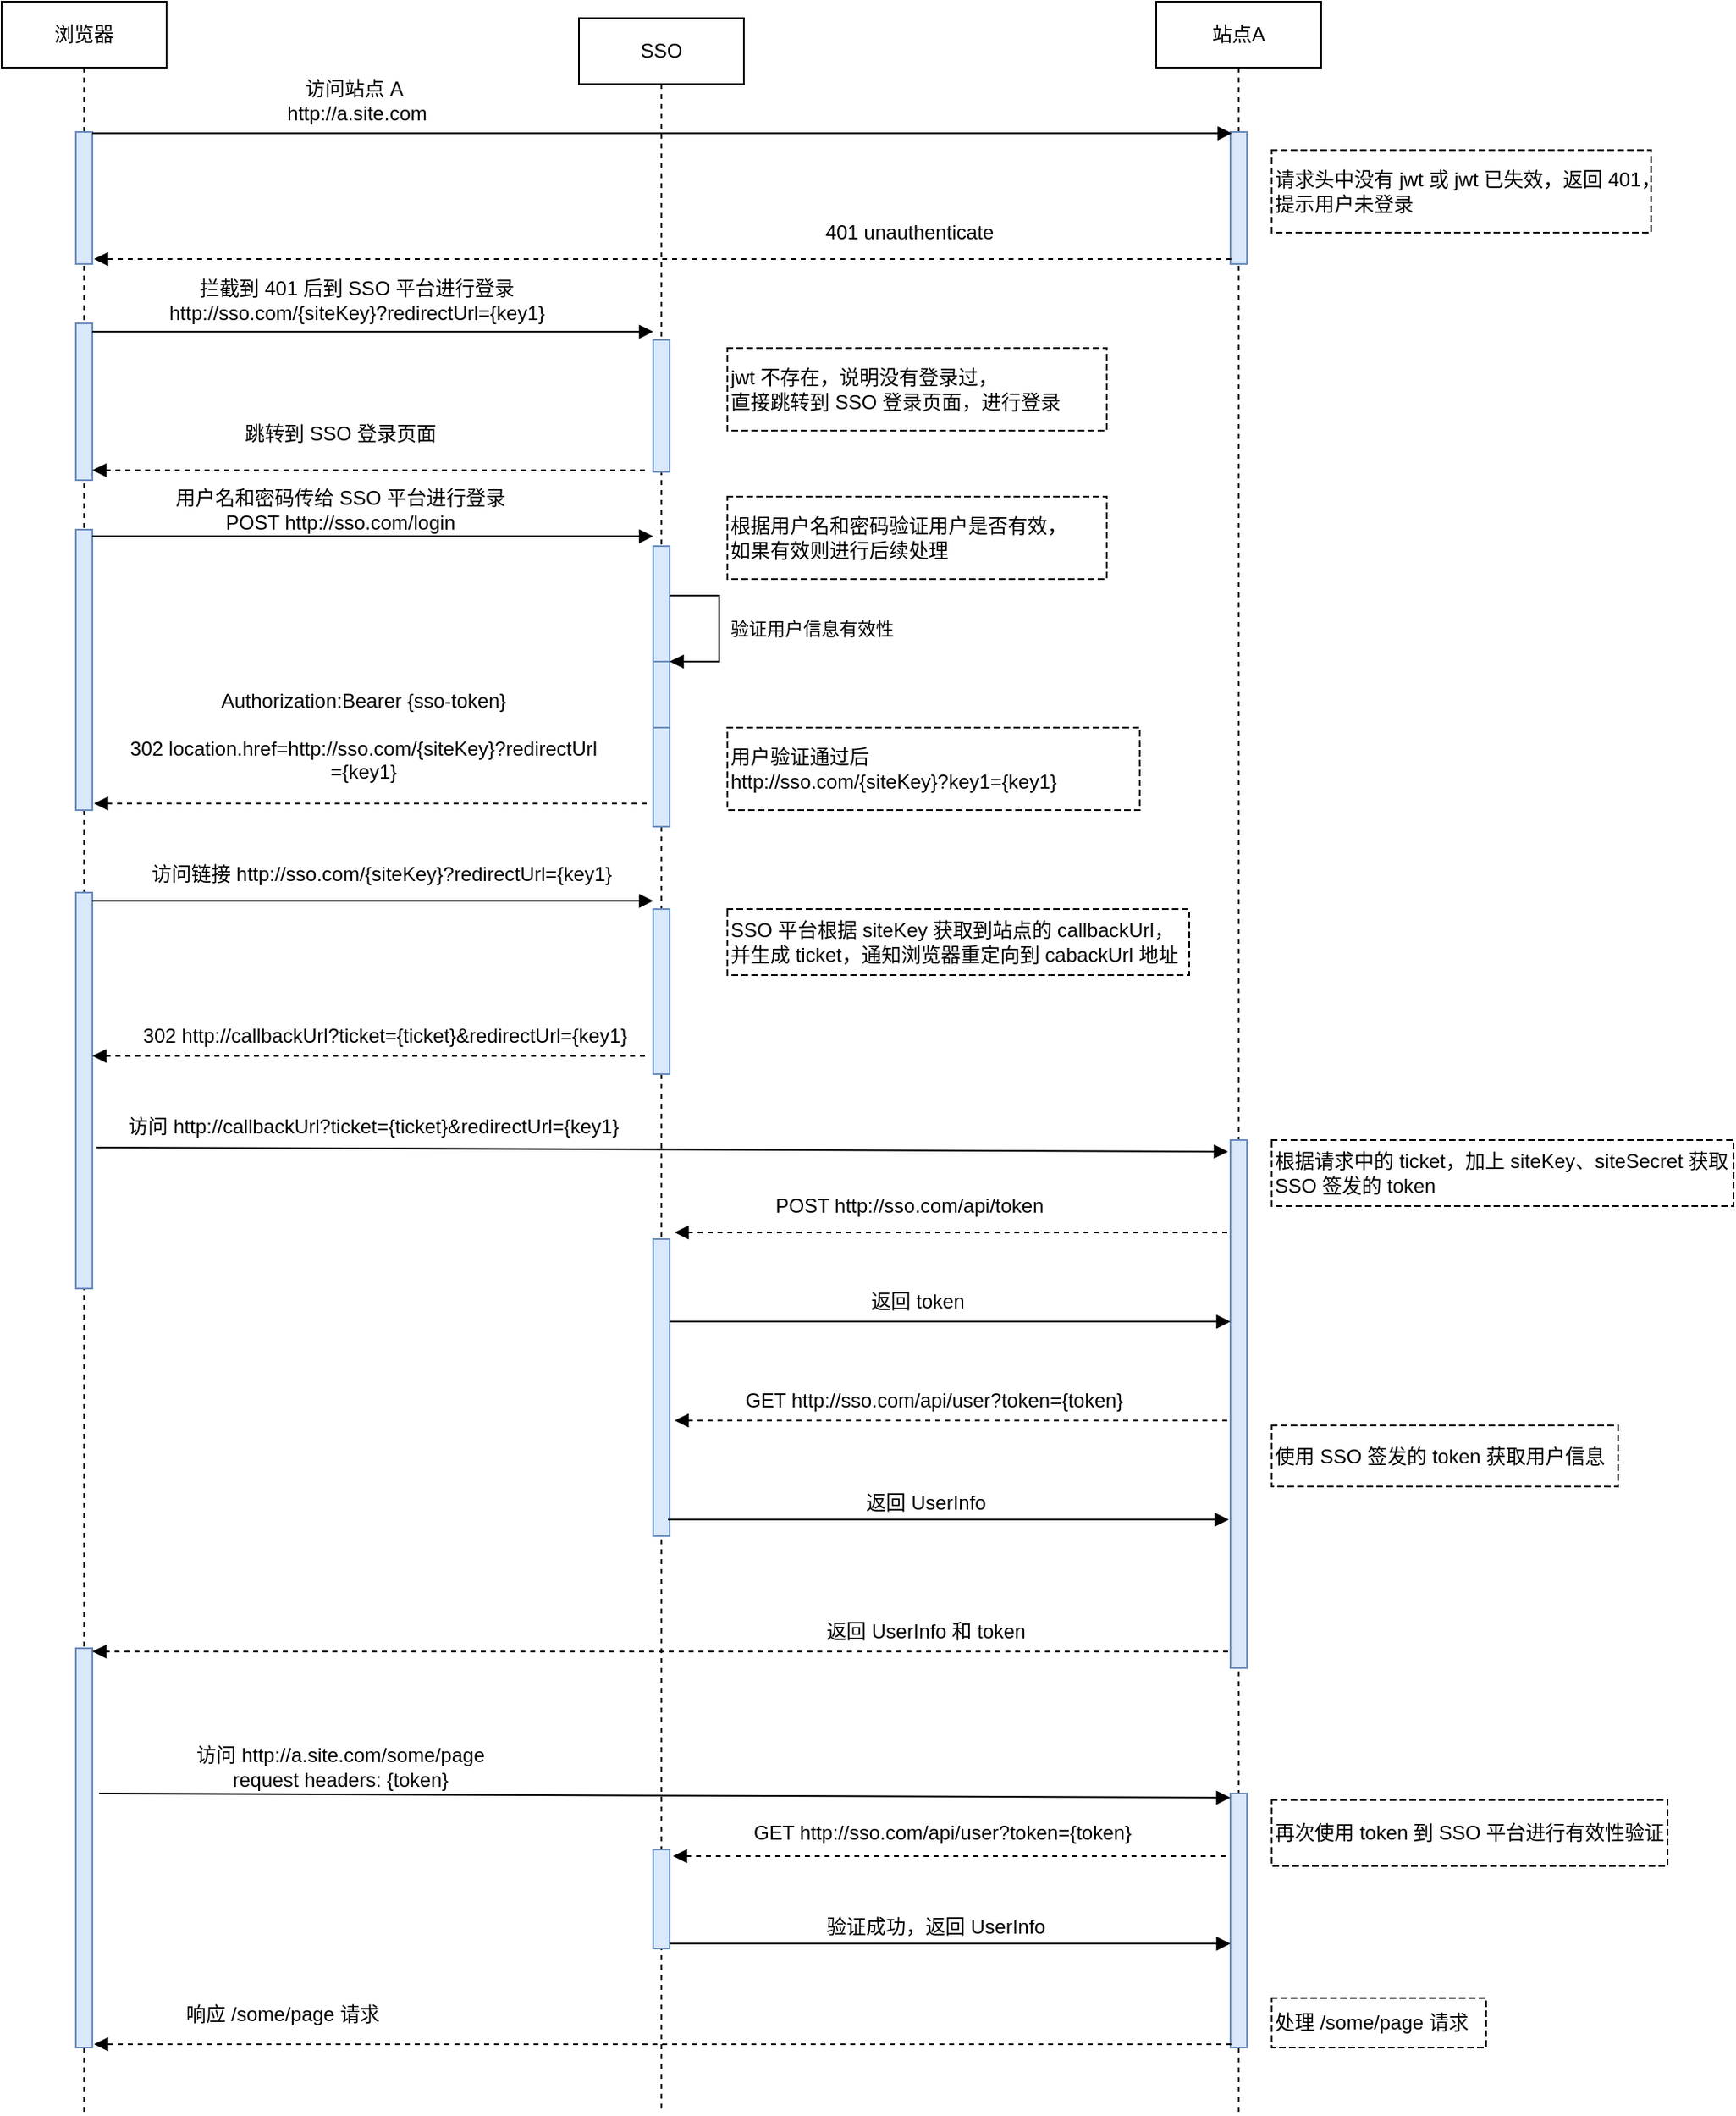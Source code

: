 <mxfile version="20.3.0" type="device"><diagram id="zJ6M-2Vht2vHARnjr8Wu" name="第 1 页"><mxGraphModel dx="1865" dy="649" grid="1" gridSize="10" guides="1" tooltips="1" connect="1" arrows="1" fold="1" page="1" pageScale="1" pageWidth="827" pageHeight="1169" math="0" shadow="0"><root><mxCell id="0"/><mxCell id="1" parent="0"/><mxCell id="zZzqo6-h3HzQXt4KXZ51-4" value="浏览器" style="shape=umlLifeline;perimeter=lifelinePerimeter;whiteSpace=wrap;html=1;container=1;collapsible=0;recursiveResize=0;outlineConnect=0;" parent="1" vertex="1"><mxGeometry x="-50" y="160" width="100" height="1280" as="geometry"/></mxCell><mxCell id="zZzqo6-h3HzQXt4KXZ51-9" value="" style="html=1;points=[];perimeter=orthogonalPerimeter;fillColor=#dae8fc;strokeColor=#6c8ebf;" parent="zZzqo6-h3HzQXt4KXZ51-4" vertex="1"><mxGeometry x="45" y="79" width="10" height="80" as="geometry"/></mxCell><mxCell id="9OQQpup7POpR47NTPJMC-11" value="" style="html=1;points=[];perimeter=orthogonalPerimeter;fillColor=#dae8fc;strokeColor=#6c8ebf;" parent="zZzqo6-h3HzQXt4KXZ51-4" vertex="1"><mxGeometry x="45" y="195" width="10" height="95" as="geometry"/></mxCell><mxCell id="9OQQpup7POpR47NTPJMC-18" value="" style="html=1;points=[];perimeter=orthogonalPerimeter;fillColor=#dae8fc;strokeColor=#6c8ebf;" parent="zZzqo6-h3HzQXt4KXZ51-4" vertex="1"><mxGeometry x="45" y="320" width="10" height="170" as="geometry"/></mxCell><mxCell id="9OQQpup7POpR47NTPJMC-38" value="" style="html=1;points=[];perimeter=orthogonalPerimeter;fillColor=#dae8fc;strokeColor=#6c8ebf;" parent="zZzqo6-h3HzQXt4KXZ51-4" vertex="1"><mxGeometry x="45" y="540" width="10" height="240" as="geometry"/></mxCell><mxCell id="9OQQpup7POpR47NTPJMC-66" value="" style="html=1;points=[];perimeter=orthogonalPerimeter;fillColor=#dae8fc;strokeColor=#6c8ebf;" parent="zZzqo6-h3HzQXt4KXZ51-4" vertex="1"><mxGeometry x="45" y="998" width="10" height="242" as="geometry"/></mxCell><mxCell id="9OQQpup7POpR47NTPJMC-65" value="" style="html=1;verticalAlign=bottom;labelBackgroundColor=none;endArrow=block;endFill=1;dashed=1;rounded=0;" parent="zZzqo6-h3HzQXt4KXZ51-4" source="zZzqo6-h3HzQXt4KXZ51-6" edge="1"><mxGeometry width="160" relative="1" as="geometry"><mxPoint x="390" y="1000" as="sourcePoint"/><mxPoint x="55" y="1000" as="targetPoint"/></mxGeometry></mxCell><mxCell id="zZzqo6-h3HzQXt4KXZ51-5" value="SSO" style="shape=umlLifeline;perimeter=lifelinePerimeter;whiteSpace=wrap;html=1;container=1;collapsible=0;recursiveResize=0;outlineConnect=0;" parent="1" vertex="1"><mxGeometry x="300" y="170" width="100" height="1270" as="geometry"/></mxCell><mxCell id="9OQQpup7POpR47NTPJMC-13" value="" style="html=1;points=[];perimeter=orthogonalPerimeter;fillColor=#dae8fc;strokeColor=#6c8ebf;" parent="zZzqo6-h3HzQXt4KXZ51-5" vertex="1"><mxGeometry x="45" y="195" width="10" height="80" as="geometry"/></mxCell><mxCell id="9OQQpup7POpR47NTPJMC-16" value="" style="html=1;verticalAlign=bottom;labelBackgroundColor=none;endArrow=block;endFill=1;dashed=1;rounded=0;" parent="zZzqo6-h3HzQXt4KXZ51-5" edge="1"><mxGeometry width="160" relative="1" as="geometry"><mxPoint x="40" y="274" as="sourcePoint"/><mxPoint x="-295" y="274" as="targetPoint"/></mxGeometry></mxCell><mxCell id="9OQQpup7POpR47NTPJMC-20" value="" style="html=1;points=[];perimeter=orthogonalPerimeter;fillColor=#dae8fc;strokeColor=#6c8ebf;" parent="zZzqo6-h3HzQXt4KXZ51-5" vertex="1"><mxGeometry x="45" y="320" width="10" height="170" as="geometry"/></mxCell><mxCell id="9OQQpup7POpR47NTPJMC-32" value="" style="html=1;points=[];perimeter=orthogonalPerimeter;fillColor=#dae8fc;strokeColor=#6c8ebf;" parent="zZzqo6-h3HzQXt4KXZ51-5" vertex="1"><mxGeometry x="45" y="390" width="10" height="40" as="geometry"/></mxCell><mxCell id="9OQQpup7POpR47NTPJMC-33" value="&amp;nbsp;验证用户信息有效性" style="edgeStyle=orthogonalEdgeStyle;html=1;align=left;spacingLeft=2;endArrow=block;rounded=0;entryX=1;entryY=0;" parent="zZzqo6-h3HzQXt4KXZ51-5" target="9OQQpup7POpR47NTPJMC-32" edge="1"><mxGeometry relative="1" as="geometry"><mxPoint x="55" y="350" as="sourcePoint"/><Array as="points"><mxPoint x="85" y="350"/></Array></mxGeometry></mxCell><mxCell id="9OQQpup7POpR47NTPJMC-41" value="" style="html=1;points=[];perimeter=orthogonalPerimeter;fillColor=#dae8fc;strokeColor=#6c8ebf;" parent="zZzqo6-h3HzQXt4KXZ51-5" vertex="1"><mxGeometry x="45" y="540" width="10" height="100" as="geometry"/></mxCell><mxCell id="9OQQpup7POpR47NTPJMC-48" value="" style="html=1;points=[];perimeter=orthogonalPerimeter;fillColor=#dae8fc;strokeColor=#6c8ebf;" parent="zZzqo6-h3HzQXt4KXZ51-5" vertex="1"><mxGeometry x="45" y="740" width="10" height="180" as="geometry"/></mxCell><mxCell id="9OQQpup7POpR47NTPJMC-36" value="&lt;span style=&quot;text-align: left;&quot;&gt;Authorization&lt;/span&gt;:&lt;span style=&quot;text-align: left;&quot;&gt;Bearer&amp;nbsp;&lt;/span&gt;{sso-token}&lt;br&gt;&lt;br&gt;302 location.href=http://sso.com/{siteKey}?redirectUrl&lt;br&gt;={key1}" style="text;html=1;align=center;verticalAlign=middle;resizable=0;points=[];autosize=1;strokeColor=none;fillColor=none;" parent="zZzqo6-h3HzQXt4KXZ51-5" vertex="1"><mxGeometry x="-286" y="400" width="310" height="70" as="geometry"/></mxCell><mxCell id="9OQQpup7POpR47NTPJMC-73" value="" style="html=1;points=[];perimeter=orthogonalPerimeter;fillColor=#dae8fc;strokeColor=#6c8ebf;" parent="zZzqo6-h3HzQXt4KXZ51-5" vertex="1"><mxGeometry x="45" y="1110" width="10" height="60" as="geometry"/></mxCell><mxCell id="zZzqo6-h3HzQXt4KXZ51-6" value="站点A" style="shape=umlLifeline;perimeter=lifelinePerimeter;whiteSpace=wrap;html=1;container=1;collapsible=0;recursiveResize=0;outlineConnect=0;" parent="1" vertex="1"><mxGeometry x="650" y="160" width="100" height="1280" as="geometry"/></mxCell><mxCell id="zZzqo6-h3HzQXt4KXZ51-11" value="" style="html=1;points=[];perimeter=orthogonalPerimeter;fillColor=#dae8fc;strokeColor=#6c8ebf;" parent="zZzqo6-h3HzQXt4KXZ51-6" vertex="1"><mxGeometry x="45" y="79" width="10" height="80" as="geometry"/></mxCell><mxCell id="9OQQpup7POpR47NTPJMC-46" value="" style="html=1;points=[];perimeter=orthogonalPerimeter;fillColor=#dae8fc;strokeColor=#6c8ebf;" parent="zZzqo6-h3HzQXt4KXZ51-6" vertex="1"><mxGeometry x="45" y="690" width="10" height="320" as="geometry"/></mxCell><mxCell id="9OQQpup7POpR47NTPJMC-70" value="" style="html=1;points=[];perimeter=orthogonalPerimeter;fillColor=#dae8fc;strokeColor=#6c8ebf;" parent="zZzqo6-h3HzQXt4KXZ51-6" vertex="1"><mxGeometry x="45" y="1086" width="10" height="154" as="geometry"/></mxCell><mxCell id="zZzqo6-h3HzQXt4KXZ51-8" value="访问站点 A&amp;nbsp;&lt;br&gt;http://a.site.com" style="text;html=1;align=center;verticalAlign=middle;resizable=0;points=[];autosize=1;strokeColor=none;fillColor=none;" parent="1" vertex="1"><mxGeometry x="110" y="200" width="110" height="40" as="geometry"/></mxCell><mxCell id="zZzqo6-h3HzQXt4KXZ51-7" value="" style="html=1;verticalAlign=bottom;endArrow=block;rounded=0;startArrow=none;entryX=0.08;entryY=0.01;entryDx=0;entryDy=0;entryPerimeter=0;" parent="1" source="zZzqo6-h3HzQXt4KXZ51-9" target="zZzqo6-h3HzQXt4KXZ51-11" edge="1"><mxGeometry width="80" relative="1" as="geometry"><mxPoint y="240" as="sourcePoint"/><mxPoint x="670" y="240" as="targetPoint"/></mxGeometry></mxCell><mxCell id="zZzqo6-h3HzQXt4KXZ51-13" value="请求头中没有 jwt 或 jwt 已失效，返回 401，&lt;br&gt;提示用户未登录&lt;br&gt;" style="shape=partialRectangle;html=1;top=1;align=left;dashed=1;" parent="1" vertex="1"><mxGeometry x="720" y="250" width="230" height="50" as="geometry"/></mxCell><mxCell id="9OQQpup7POpR47NTPJMC-9" value="" style="html=1;verticalAlign=bottom;labelBackgroundColor=none;endArrow=block;endFill=1;dashed=1;rounded=0;" parent="1" edge="1"><mxGeometry width="160" relative="1" as="geometry"><mxPoint x="695.5" y="316" as="sourcePoint"/><mxPoint x="6" y="316" as="targetPoint"/></mxGeometry></mxCell><mxCell id="9OQQpup7POpR47NTPJMC-10" value="401&amp;nbsp;unauthenticate" style="text;html=1;align=center;verticalAlign=middle;resizable=0;points=[];autosize=1;strokeColor=none;fillColor=none;" parent="1" vertex="1"><mxGeometry x="435" y="285" width="130" height="30" as="geometry"/></mxCell><mxCell id="9OQQpup7POpR47NTPJMC-12" value="" style="html=1;verticalAlign=bottom;endArrow=block;rounded=0;startArrow=none;entryX=0.5;entryY=0.063;entryDx=0;entryDy=0;entryPerimeter=0;" parent="1" edge="1"><mxGeometry width="80" relative="1" as="geometry"><mxPoint x="5" y="360" as="sourcePoint"/><mxPoint x="345" y="360.04" as="targetPoint"/></mxGeometry></mxCell><mxCell id="9OQQpup7POpR47NTPJMC-14" value="拦截到 401 后到 SSO 平台进行登录&lt;br&gt;http://sso.com/{siteKey}?redirectUrl={key1}" style="text;html=1;align=center;verticalAlign=middle;resizable=0;points=[];autosize=1;strokeColor=none;fillColor=none;" parent="1" vertex="1"><mxGeometry x="40" y="321" width="250" height="40" as="geometry"/></mxCell><mxCell id="9OQQpup7POpR47NTPJMC-15" value="jwt 不存在，说明没有登录过，&lt;br&gt;直接跳转到 SSO 登录页面，进行登录&amp;nbsp;" style="shape=partialRectangle;html=1;top=1;align=left;dashed=1;" parent="1" vertex="1"><mxGeometry x="390" y="370" width="230" height="50" as="geometry"/></mxCell><mxCell id="9OQQpup7POpR47NTPJMC-17" value="跳转到 SSO 登录页面" style="text;html=1;align=center;verticalAlign=middle;resizable=0;points=[];autosize=1;strokeColor=none;fillColor=none;" parent="1" vertex="1"><mxGeometry x="85" y="407" width="140" height="30" as="geometry"/></mxCell><mxCell id="9OQQpup7POpR47NTPJMC-19" value="" style="html=1;verticalAlign=bottom;endArrow=block;rounded=0;startArrow=none;entryX=0.5;entryY=0.063;entryDx=0;entryDy=0;entryPerimeter=0;" parent="1" edge="1"><mxGeometry width="80" relative="1" as="geometry"><mxPoint x="5" y="484" as="sourcePoint"/><mxPoint x="345" y="484.04" as="targetPoint"/></mxGeometry></mxCell><mxCell id="9OQQpup7POpR47NTPJMC-22" value="用户名和密码传给 SSO 平台进行登录&lt;br&gt;POST http://sso.com/login" style="text;html=1;align=center;verticalAlign=middle;resizable=0;points=[];autosize=1;strokeColor=none;fillColor=none;" parent="1" vertex="1"><mxGeometry x="45" y="448" width="220" height="40" as="geometry"/></mxCell><mxCell id="9OQQpup7POpR47NTPJMC-34" value="根据用户名和密码验证用户是否有效，&lt;br&gt;如果有效则进行后续处理" style="shape=partialRectangle;html=1;top=1;align=left;dashed=1;" parent="1" vertex="1"><mxGeometry x="390" y="460" width="230" height="50" as="geometry"/></mxCell><mxCell id="9OQQpup7POpR47NTPJMC-35" value="" style="html=1;verticalAlign=bottom;labelBackgroundColor=none;endArrow=block;endFill=1;dashed=1;rounded=0;" parent="1" edge="1"><mxGeometry width="160" relative="1" as="geometry"><mxPoint x="341" y="646" as="sourcePoint"/><mxPoint x="6" y="646" as="targetPoint"/></mxGeometry></mxCell><mxCell id="9OQQpup7POpR47NTPJMC-37" value="用户验证通过后&lt;br&gt;&lt;span style=&quot;text-align: center;&quot;&gt;http://sso.com/{siteKey}?key1={key1}&lt;/span&gt;" style="shape=partialRectangle;html=1;top=1;align=left;dashed=1;" parent="1" vertex="1"><mxGeometry x="390" y="600" width="250" height="50" as="geometry"/></mxCell><mxCell id="9OQQpup7POpR47NTPJMC-39" value="" style="html=1;verticalAlign=bottom;endArrow=block;rounded=0;startArrow=none;entryX=0.5;entryY=0.063;entryDx=0;entryDy=0;entryPerimeter=0;" parent="1" edge="1"><mxGeometry width="80" relative="1" as="geometry"><mxPoint x="5" y="705" as="sourcePoint"/><mxPoint x="345" y="705.04" as="targetPoint"/></mxGeometry></mxCell><mxCell id="9OQQpup7POpR47NTPJMC-42" value="SSO 平台根据 siteKey 获取到站点的 callbackUrl，&lt;br&gt;并生成 ticket，通知浏览器重定向到 cabackUrl 地址" style="shape=partialRectangle;html=1;top=1;align=left;dashed=1;" parent="1" vertex="1"><mxGeometry x="390" y="710" width="280" height="40" as="geometry"/></mxCell><mxCell id="9OQQpup7POpR47NTPJMC-43" value="" style="html=1;verticalAlign=bottom;labelBackgroundColor=none;endArrow=block;endFill=1;dashed=1;rounded=0;" parent="1" edge="1"><mxGeometry width="160" relative="1" as="geometry"><mxPoint x="340" y="799" as="sourcePoint"/><mxPoint x="5" y="799" as="targetPoint"/></mxGeometry></mxCell><mxCell id="9OQQpup7POpR47NTPJMC-44" value="302 http://callbackUrl?ticket={ticket}&amp;amp;redirectUrl={key1}" style="text;html=1;align=center;verticalAlign=middle;resizable=0;points=[];autosize=1;strokeColor=none;fillColor=none;" parent="1" vertex="1"><mxGeometry x="22" y="772" width="320" height="30" as="geometry"/></mxCell><mxCell id="9OQQpup7POpR47NTPJMC-45" value="" style="html=1;verticalAlign=bottom;endArrow=block;rounded=0;startArrow=none;exitX=1.36;exitY=0.959;exitDx=0;exitDy=0;exitPerimeter=0;" parent="1" edge="1"><mxGeometry width="80" relative="1" as="geometry"><mxPoint x="7.6" y="854.44" as="sourcePoint"/><mxPoint x="693.5" y="857" as="targetPoint"/></mxGeometry></mxCell><mxCell id="9OQQpup7POpR47NTPJMC-47" value="访问 http://callbackUrl?ticket={ticket}&amp;amp;redirectUrl={key1}" style="text;html=1;align=center;verticalAlign=middle;resizable=0;points=[];autosize=1;strokeColor=none;fillColor=none;" parent="1" vertex="1"><mxGeometry x="15" y="827" width="320" height="30" as="geometry"/></mxCell><mxCell id="9OQQpup7POpR47NTPJMC-49" value="根据请求中的 ticket，加上 siteKey、siteSecret 获取&lt;br&gt;SSO 签发的 token" style="shape=partialRectangle;html=1;top=1;align=left;dashed=1;" parent="1" vertex="1"><mxGeometry x="720" y="850" width="280" height="40" as="geometry"/></mxCell><mxCell id="9OQQpup7POpR47NTPJMC-50" value="" style="html=1;verticalAlign=bottom;labelBackgroundColor=none;endArrow=block;endFill=1;dashed=1;rounded=0;" parent="1" edge="1"><mxGeometry width="160" relative="1" as="geometry"><mxPoint x="693" y="906" as="sourcePoint"/><mxPoint x="358" y="906" as="targetPoint"/></mxGeometry></mxCell><mxCell id="9OQQpup7POpR47NTPJMC-51" value="POST http://sso.com/api/token" style="text;html=1;align=center;verticalAlign=middle;resizable=0;points=[];autosize=1;strokeColor=none;fillColor=none;" parent="1" vertex="1"><mxGeometry x="405" y="875" width="190" height="30" as="geometry"/></mxCell><mxCell id="9OQQpup7POpR47NTPJMC-52" value="" style="html=1;verticalAlign=bottom;endArrow=block;rounded=0;startArrow=none;entryX=0.5;entryY=0.063;entryDx=0;entryDy=0;entryPerimeter=0;" parent="1" edge="1"><mxGeometry width="80" relative="1" as="geometry"><mxPoint x="355" y="960" as="sourcePoint"/><mxPoint x="695" y="960.04" as="targetPoint"/></mxGeometry></mxCell><mxCell id="9OQQpup7POpR47NTPJMC-55" value="访问链接&amp;nbsp;http://sso.com/{siteKey}?redirectUrl={key1}" style="text;html=1;align=center;verticalAlign=middle;resizable=0;points=[];autosize=1;strokeColor=none;fillColor=none;" parent="1" vertex="1"><mxGeometry x="30" y="674" width="300" height="30" as="geometry"/></mxCell><mxCell id="9OQQpup7POpR47NTPJMC-59" value="返回 token" style="text;html=1;align=center;verticalAlign=middle;resizable=0;points=[];autosize=1;strokeColor=none;fillColor=none;" parent="1" vertex="1"><mxGeometry x="465" y="933" width="80" height="30" as="geometry"/></mxCell><mxCell id="9OQQpup7POpR47NTPJMC-60" value="" style="html=1;verticalAlign=bottom;labelBackgroundColor=none;endArrow=block;endFill=1;dashed=1;rounded=0;" parent="1" edge="1"><mxGeometry width="160" relative="1" as="geometry"><mxPoint x="693" y="1020" as="sourcePoint"/><mxPoint x="358" y="1020" as="targetPoint"/></mxGeometry></mxCell><mxCell id="9OQQpup7POpR47NTPJMC-61" value="GET http://sso.com/api/user?token={token}" style="text;html=1;align=center;verticalAlign=middle;resizable=0;points=[];autosize=1;strokeColor=none;fillColor=none;" parent="1" vertex="1"><mxGeometry x="390" y="993" width="250" height="30" as="geometry"/></mxCell><mxCell id="9OQQpup7POpR47NTPJMC-62" value="使用 SSO 签发的 token 获取用户信息" style="shape=partialRectangle;html=1;top=1;align=left;dashed=1;" parent="1" vertex="1"><mxGeometry x="720" y="1023" width="210" height="37" as="geometry"/></mxCell><mxCell id="9OQQpup7POpR47NTPJMC-63" value="" style="html=1;verticalAlign=bottom;endArrow=block;rounded=0;startArrow=none;entryX=0.5;entryY=0.063;entryDx=0;entryDy=0;entryPerimeter=0;" parent="1" edge="1"><mxGeometry width="80" relative="1" as="geometry"><mxPoint x="354" y="1080" as="sourcePoint"/><mxPoint x="694" y="1080.04" as="targetPoint"/></mxGeometry></mxCell><mxCell id="9OQQpup7POpR47NTPJMC-64" value="返回 UserInfo" style="text;html=1;align=center;verticalAlign=middle;resizable=0;points=[];autosize=1;strokeColor=none;fillColor=none;" parent="1" vertex="1"><mxGeometry x="460" y="1055" width="100" height="30" as="geometry"/></mxCell><mxCell id="9OQQpup7POpR47NTPJMC-67" value="返回 UserInfo 和 token" style="text;html=1;align=center;verticalAlign=middle;resizable=0;points=[];autosize=1;strokeColor=none;fillColor=none;" parent="1" vertex="1"><mxGeometry x="440" y="1133" width="140" height="30" as="geometry"/></mxCell><mxCell id="9OQQpup7POpR47NTPJMC-68" value="" style="html=1;verticalAlign=bottom;endArrow=block;rounded=0;startArrow=none;exitX=1.36;exitY=0.959;exitDx=0;exitDy=0;exitPerimeter=0;" parent="1" edge="1"><mxGeometry width="80" relative="1" as="geometry"><mxPoint x="9.05" y="1246" as="sourcePoint"/><mxPoint x="694.95" y="1248.56" as="targetPoint"/></mxGeometry></mxCell><mxCell id="9OQQpup7POpR47NTPJMC-69" value="访问 http://a.site.com/some/page&lt;br&gt;request headers: {token}" style="text;html=1;align=center;verticalAlign=middle;resizable=0;points=[];autosize=1;strokeColor=none;fillColor=none;" parent="1" vertex="1"><mxGeometry x="55" y="1210" width="200" height="40" as="geometry"/></mxCell><mxCell id="9OQQpup7POpR47NTPJMC-71" value="再次使用 token 到 SSO 平台进行有效性验证" style="shape=partialRectangle;html=1;top=1;align=left;dashed=1;" parent="1" vertex="1"><mxGeometry x="720" y="1250" width="240" height="40" as="geometry"/></mxCell><mxCell id="9OQQpup7POpR47NTPJMC-74" value="" style="html=1;verticalAlign=bottom;labelBackgroundColor=none;endArrow=block;endFill=1;dashed=1;rounded=0;" parent="1" edge="1"><mxGeometry width="160" relative="1" as="geometry"><mxPoint x="692" y="1284" as="sourcePoint"/><mxPoint x="357" y="1284" as="targetPoint"/></mxGeometry></mxCell><mxCell id="9OQQpup7POpR47NTPJMC-75" value="GET http://sso.com/api/user?token={token}" style="text;html=1;align=center;verticalAlign=middle;resizable=0;points=[];autosize=1;strokeColor=none;fillColor=none;" parent="1" vertex="1"><mxGeometry x="395" y="1255" width="250" height="30" as="geometry"/></mxCell><mxCell id="9OQQpup7POpR47NTPJMC-76" value="" style="html=1;verticalAlign=bottom;endArrow=block;rounded=0;startArrow=none;entryX=0.5;entryY=0.063;entryDx=0;entryDy=0;entryPerimeter=0;" parent="1" edge="1"><mxGeometry width="80" relative="1" as="geometry"><mxPoint x="355" y="1337" as="sourcePoint"/><mxPoint x="695" y="1337.04" as="targetPoint"/></mxGeometry></mxCell><mxCell id="9OQQpup7POpR47NTPJMC-77" value="验证成功，返回 UserInfo" style="text;html=1;align=center;verticalAlign=middle;resizable=0;points=[];autosize=1;strokeColor=none;fillColor=none;" parent="1" vertex="1"><mxGeometry x="436" y="1312" width="160" height="30" as="geometry"/></mxCell><mxCell id="9OQQpup7POpR47NTPJMC-78" value="处理 /some/page 请求" style="shape=partialRectangle;html=1;top=1;align=left;dashed=1;" parent="1" vertex="1"><mxGeometry x="720" y="1370" width="130" height="30" as="geometry"/></mxCell><mxCell id="9OQQpup7POpR47NTPJMC-79" value="" style="html=1;verticalAlign=bottom;labelBackgroundColor=none;endArrow=block;endFill=1;dashed=1;rounded=0;" parent="1" edge="1"><mxGeometry width="160" relative="1" as="geometry"><mxPoint x="695.5" y="1398" as="sourcePoint"/><mxPoint x="6" y="1398" as="targetPoint"/></mxGeometry></mxCell><mxCell id="9OQQpup7POpR47NTPJMC-80" value="响应 /some/page 请求" style="text;html=1;align=center;verticalAlign=middle;resizable=0;points=[];autosize=1;strokeColor=none;fillColor=none;" parent="1" vertex="1"><mxGeometry x="50" y="1365" width="140" height="30" as="geometry"/></mxCell></root></mxGraphModel></diagram></mxfile>